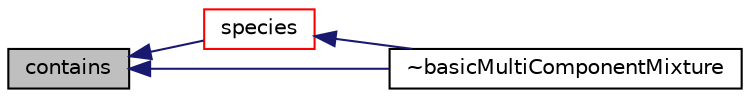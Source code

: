 digraph "contains"
{
  bgcolor="transparent";
  edge [fontname="Helvetica",fontsize="10",labelfontname="Helvetica",labelfontsize="10"];
  node [fontname="Helvetica",fontsize="10",shape=record];
  rankdir="LR";
  Node75 [label="contains",height=0.2,width=0.4,color="black", fillcolor="grey75", style="filled", fontcolor="black"];
  Node75 -> Node76 [dir="back",color="midnightblue",fontsize="10",style="solid",fontname="Helvetica"];
  Node76 [label="species",height=0.2,width=0.4,color="red",URL="$a31469.html#a4a7d087ab5f9a7f4ef676e8efa5290cd",tooltip="Return the table of species. "];
  Node76 -> Node113 [dir="back",color="midnightblue",fontsize="10",style="solid",fontname="Helvetica"];
  Node113 [label="~basicMultiComponentMixture",height=0.2,width=0.4,color="black",URL="$a31469.html#a9ce1b49fc0de98422b88a71eb5ef22fe",tooltip="Destructor. "];
  Node75 -> Node113 [dir="back",color="midnightblue",fontsize="10",style="solid",fontname="Helvetica"];
}
